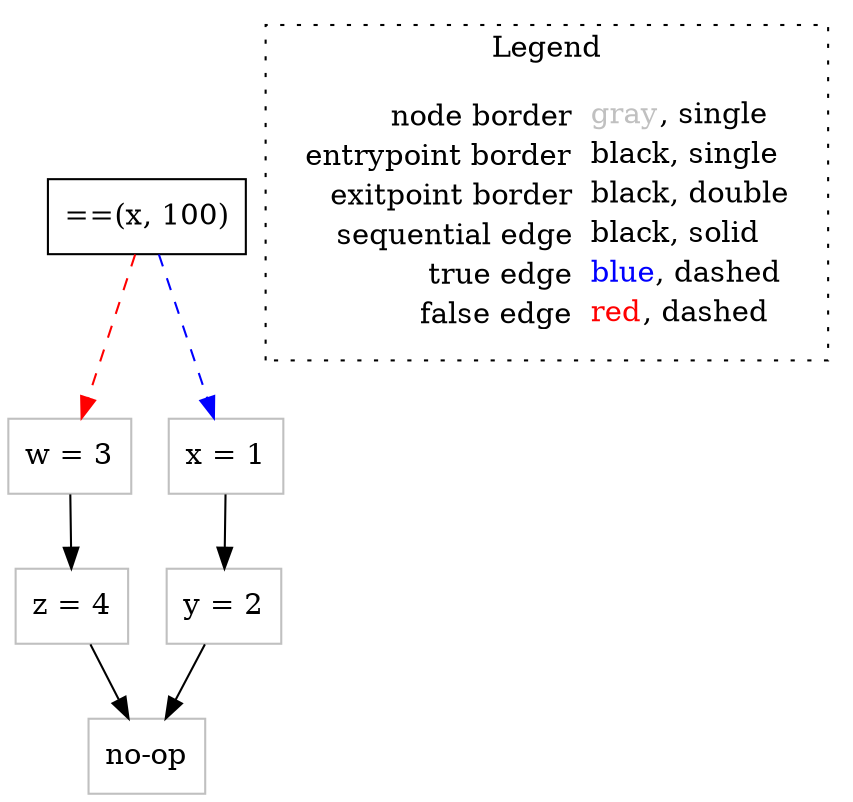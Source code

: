 digraph {
	"node0" [shape="rect",color="black",label=<==(x, 100)>];
	"node1" [shape="rect",color="gray",label=<w = 3>];
	"node2" [shape="rect",color="gray",label=<x = 1>];
	"node3" [shape="rect",color="gray",label=<y = 2>];
	"node4" [shape="rect",color="gray",label=<no-op>];
	"node5" [shape="rect",color="gray",label=<z = 4>];
	"node1" -> "node5" [color="black"];
	"node2" -> "node3" [color="black"];
	"node3" -> "node4" [color="black"];
	"node5" -> "node4" [color="black"];
	"node0" -> "node1" [color="red",style="dashed"];
	"node0" -> "node2" [color="blue",style="dashed"];
subgraph cluster_legend {
	label="Legend";
	style=dotted;
	node [shape=plaintext];
	"legend" [label=<<table border="0" cellpadding="2" cellspacing="0" cellborder="0"><tr><td align="right">node border&nbsp;</td><td align="left"><font color="gray">gray</font>, single</td></tr><tr><td align="right">entrypoint border&nbsp;</td><td align="left"><font color="black">black</font>, single</td></tr><tr><td align="right">exitpoint border&nbsp;</td><td align="left"><font color="black">black</font>, double</td></tr><tr><td align="right">sequential edge&nbsp;</td><td align="left"><font color="black">black</font>, solid</td></tr><tr><td align="right">true edge&nbsp;</td><td align="left"><font color="blue">blue</font>, dashed</td></tr><tr><td align="right">false edge&nbsp;</td><td align="left"><font color="red">red</font>, dashed</td></tr></table>>];
}

}
